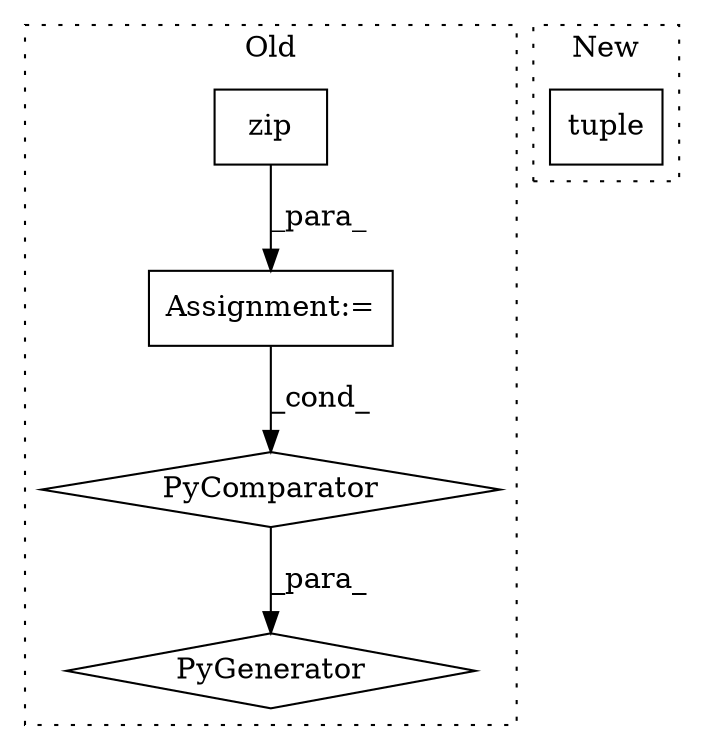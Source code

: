 digraph G {
subgraph cluster0 {
1 [label="zip" a="32" s="25469,25502" l="4,1" shape="box"];
3 [label="Assignment:=" a="7" s="25458" l="54" shape="box"];
4 [label="PyComparator" a="113" s="25458" l="54" shape="diamond"];
5 [label="PyGenerator" a="107" s="25346" l="172" shape="diamond"];
label = "Old";
style="dotted";
}
subgraph cluster1 {
2 [label="tuple" a="32" s="25324,25344" l="6,1" shape="box"];
label = "New";
style="dotted";
}
1 -> 3 [label="_para_"];
3 -> 4 [label="_cond_"];
4 -> 5 [label="_para_"];
}